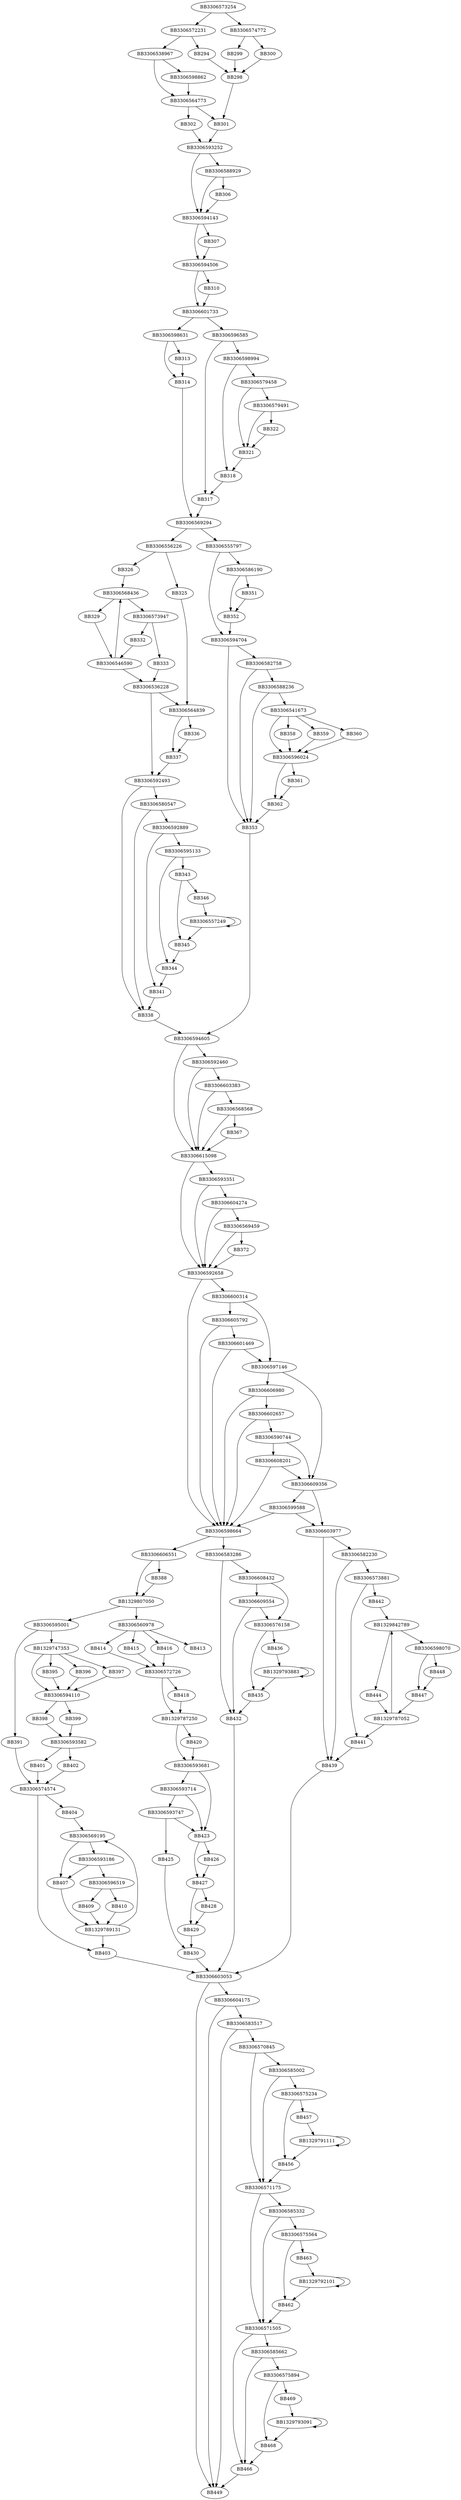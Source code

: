 digraph G{
	BB3306573254->BB3306574772;
	BB3306573254->BB3306572231;
	BB3306572231->BB294;
	BB3306572231->BB3306538967;
	BB3306538967->BB3306564773;
	BB3306538967->BB3306598862;
	BB3306598862->BB3306564773;
	BB294->BB298;
	BB3306574772->BB299;
	BB3306574772->BB300;
	BB300->BB298;
	BB299->BB298;
	BB298->BB301;
	BB3306564773->BB301;
	BB3306564773->BB302;
	BB302->BB3306593252;
	BB301->BB3306593252;
	BB3306593252->BB3306594143;
	BB3306593252->BB3306588929;
	BB3306588929->BB306;
	BB3306588929->BB3306594143;
	BB306->BB3306594143;
	BB3306594143->BB307;
	BB3306594143->BB3306594506;
	BB307->BB3306594506;
	BB3306594506->BB3306601733;
	BB3306594506->BB310;
	BB310->BB3306601733;
	BB3306601733->BB3306596585;
	BB3306601733->BB3306598631;
	BB3306598631->BB313;
	BB3306598631->BB314;
	BB313->BB314;
	BB314->BB3306569294;
	BB3306596585->BB3306598994;
	BB3306596585->BB317;
	BB3306598994->BB318;
	BB3306598994->BB3306579458;
	BB3306579458->BB3306579491;
	BB3306579458->BB321;
	BB3306579491->BB322;
	BB3306579491->BB321;
	BB322->BB321;
	BB321->BB318;
	BB318->BB317;
	BB317->BB3306569294;
	BB3306569294->BB3306556226;
	BB3306569294->BB3306555797;
	BB3306556226->BB325;
	BB3306556226->BB326;
	BB325->BB3306564839;
	BB326->BB3306568436;
	BB3306568436->BB329;
	BB3306568436->BB3306573947;
	BB329->BB3306546590;
	BB3306573947->BB332;
	BB3306573947->BB333;
	BB332->BB3306546590;
	BB333->BB3306536228;
	BB3306546590->BB3306568436;
	BB3306546590->BB3306536228;
	BB3306536228->BB3306564839;
	BB3306536228->BB3306592493;
	BB3306564839->BB336;
	BB3306564839->BB337;
	BB336->BB337;
	BB337->BB3306592493;
	BB3306592493->BB338;
	BB3306592493->BB3306580547;
	BB3306580547->BB338;
	BB3306580547->BB3306592889;
	BB3306592889->BB341;
	BB3306592889->BB3306595133;
	BB3306595133->BB343;
	BB3306595133->BB344;
	BB343->BB345;
	BB343->BB346;
	BB346->BB3306557249;
	BB3306557249->BB345;
	BB3306557249->BB3306557249;
	BB345->BB344;
	BB344->BB341;
	BB341->BB338;
	BB338->BB3306594605;
	BB3306555797->BB3306586190;
	BB3306555797->BB3306594704;
	BB3306586190->BB351;
	BB3306586190->BB352;
	BB351->BB352;
	BB352->BB3306594704;
	BB3306594704->BB353;
	BB3306594704->BB3306582758;
	BB3306582758->BB353;
	BB3306582758->BB3306588236;
	BB3306588236->BB3306541673;
	BB3306588236->BB353;
	BB3306541673->BB3306596024;
	BB3306541673->BB358;
	BB3306541673->BB359;
	BB3306541673->BB360;
	BB358->BB3306596024;
	BB359->BB3306596024;
	BB360->BB3306596024;
	BB3306596024->BB361;
	BB3306596024->BB362;
	BB361->BB362;
	BB362->BB353;
	BB353->BB3306594605;
	BB3306594605->BB3306615098;
	BB3306594605->BB3306592460;
	BB3306592460->BB3306603383;
	BB3306592460->BB3306615098;
	BB3306603383->BB3306568568;
	BB3306603383->BB3306615098;
	BB3306568568->BB3306615098;
	BB3306568568->BB367;
	BB367->BB3306615098;
	BB3306615098->BB3306592658;
	BB3306615098->BB3306593351;
	BB3306593351->BB3306604274;
	BB3306593351->BB3306592658;
	BB3306604274->BB3306569459;
	BB3306604274->BB3306592658;
	BB3306569459->BB372;
	BB3306569459->BB3306592658;
	BB372->BB3306592658;
	BB3306592658->BB3306600314;
	BB3306592658->BB3306598664;
	BB3306600314->BB3306597146;
	BB3306600314->BB3306605792;
	BB3306605792->BB3306601469;
	BB3306605792->BB3306598664;
	BB3306601469->BB3306597146;
	BB3306601469->BB3306598664;
	BB3306597146->BB3306606980;
	BB3306597146->BB3306609356;
	BB3306606980->BB3306602657;
	BB3306606980->BB3306598664;
	BB3306602657->BB3306590744;
	BB3306602657->BB3306598664;
	BB3306590744->BB3306608201;
	BB3306590744->BB3306609356;
	BB3306608201->BB3306609356;
	BB3306608201->BB3306598664;
	BB3306609356->BB3306603977;
	BB3306609356->BB3306599588;
	BB3306599588->BB3306603977;
	BB3306599588->BB3306598664;
	BB3306598664->BB3306606551;
	BB3306598664->BB3306583286;
	BB3306606551->BB1329807050;
	BB3306606551->BB388;
	BB388->BB1329807050;
	BB1329807050->BB3306595001;
	BB1329807050->BB3306560978;
	BB3306595001->BB391;
	BB3306595001->BB1329747353;
	BB391->BB3306574574;
	BB1329747353->BB3306594110;
	BB1329747353->BB395;
	BB1329747353->BB396;
	BB1329747353->BB397;
	BB395->BB3306594110;
	BB396->BB3306594110;
	BB397->BB3306594110;
	BB3306594110->BB398;
	BB3306594110->BB399;
	BB399->BB3306593582;
	BB398->BB3306593582;
	BB3306593582->BB401;
	BB3306593582->BB402;
	BB402->BB3306574574;
	BB401->BB3306574574;
	BB3306574574->BB403;
	BB3306574574->BB404;
	BB404->BB3306569195;
	BB3306569195->BB3306593186;
	BB3306569195->BB407;
	BB3306593186->BB407;
	BB3306593186->BB3306596519;
	BB3306596519->BB409;
	BB3306596519->BB410;
	BB409->BB1329789131;
	BB410->BB1329789131;
	BB407->BB1329789131;
	BB1329789131->BB403;
	BB1329789131->BB3306569195;
	BB403->BB3306603053;
	BB3306560978->BB413;
	BB3306560978->BB414;
	BB3306560978->BB415;
	BB3306560978->BB416;
	BB414->BB3306572726;
	BB415->BB3306572726;
	BB416->BB3306572726;
	BB3306572726->BB418;
	BB3306572726->BB1329787250;
	BB418->BB1329787250;
	BB1329787250->BB420;
	BB1329787250->BB3306593681;
	BB420->BB3306593681;
	BB3306593681->BB3306593714;
	BB3306593681->BB423;
	BB3306593714->BB3306593747;
	BB3306593714->BB423;
	BB3306593747->BB425;
	BB3306593747->BB423;
	BB423->BB426;
	BB423->BB427;
	BB426->BB427;
	BB427->BB428;
	BB427->BB429;
	BB428->BB429;
	BB429->BB430;
	BB425->BB430;
	BB430->BB3306603053;
	BB3306583286->BB3306608432;
	BB3306583286->BB432;
	BB3306608432->BB3306576158;
	BB3306608432->BB3306609554;
	BB3306609554->BB3306576158;
	BB3306609554->BB432;
	BB3306576158->BB435;
	BB3306576158->BB436;
	BB436->BB1329793883;
	BB1329793883->BB435;
	BB1329793883->BB1329793883;
	BB435->BB432;
	BB432->BB3306603053;
	BB3306603977->BB3306582230;
	BB3306603977->BB439;
	BB3306582230->BB3306573881;
	BB3306582230->BB439;
	BB3306573881->BB441;
	BB3306573881->BB442;
	BB442->BB1329842789;
	BB1329842789->BB444;
	BB1329842789->BB3306598070;
	BB444->BB1329787052;
	BB3306598070->BB447;
	BB3306598070->BB448;
	BB448->BB447;
	BB447->BB1329787052;
	BB1329787052->BB441;
	BB1329787052->BB1329842789;
	BB441->BB439;
	BB439->BB3306603053;
	BB3306603053->BB449;
	BB3306603053->BB3306604175;
	BB3306604175->BB3306583517;
	BB3306604175->BB449;
	BB3306583517->BB3306570845;
	BB3306583517->BB449;
	BB3306570845->BB3306585002;
	BB3306570845->BB3306571175;
	BB3306585002->BB3306571175;
	BB3306585002->BB3306575234;
	BB3306575234->BB456;
	BB3306575234->BB457;
	BB457->BB1329791111;
	BB1329791111->BB456;
	BB1329791111->BB1329791111;
	BB456->BB3306571175;
	BB3306571175->BB3306585332;
	BB3306571175->BB3306571505;
	BB3306585332->BB3306571505;
	BB3306585332->BB3306575564;
	BB3306575564->BB462;
	BB3306575564->BB463;
	BB463->BB1329792101;
	BB1329792101->BB462;
	BB1329792101->BB1329792101;
	BB462->BB3306571505;
	BB3306571505->BB3306585662;
	BB3306571505->BB466;
	BB3306585662->BB466;
	BB3306585662->BB3306575894;
	BB3306575894->BB468;
	BB3306575894->BB469;
	BB469->BB1329793091;
	BB1329793091->BB468;
	BB1329793091->BB1329793091;
	BB468->BB466;
	BB466->BB449;
}
